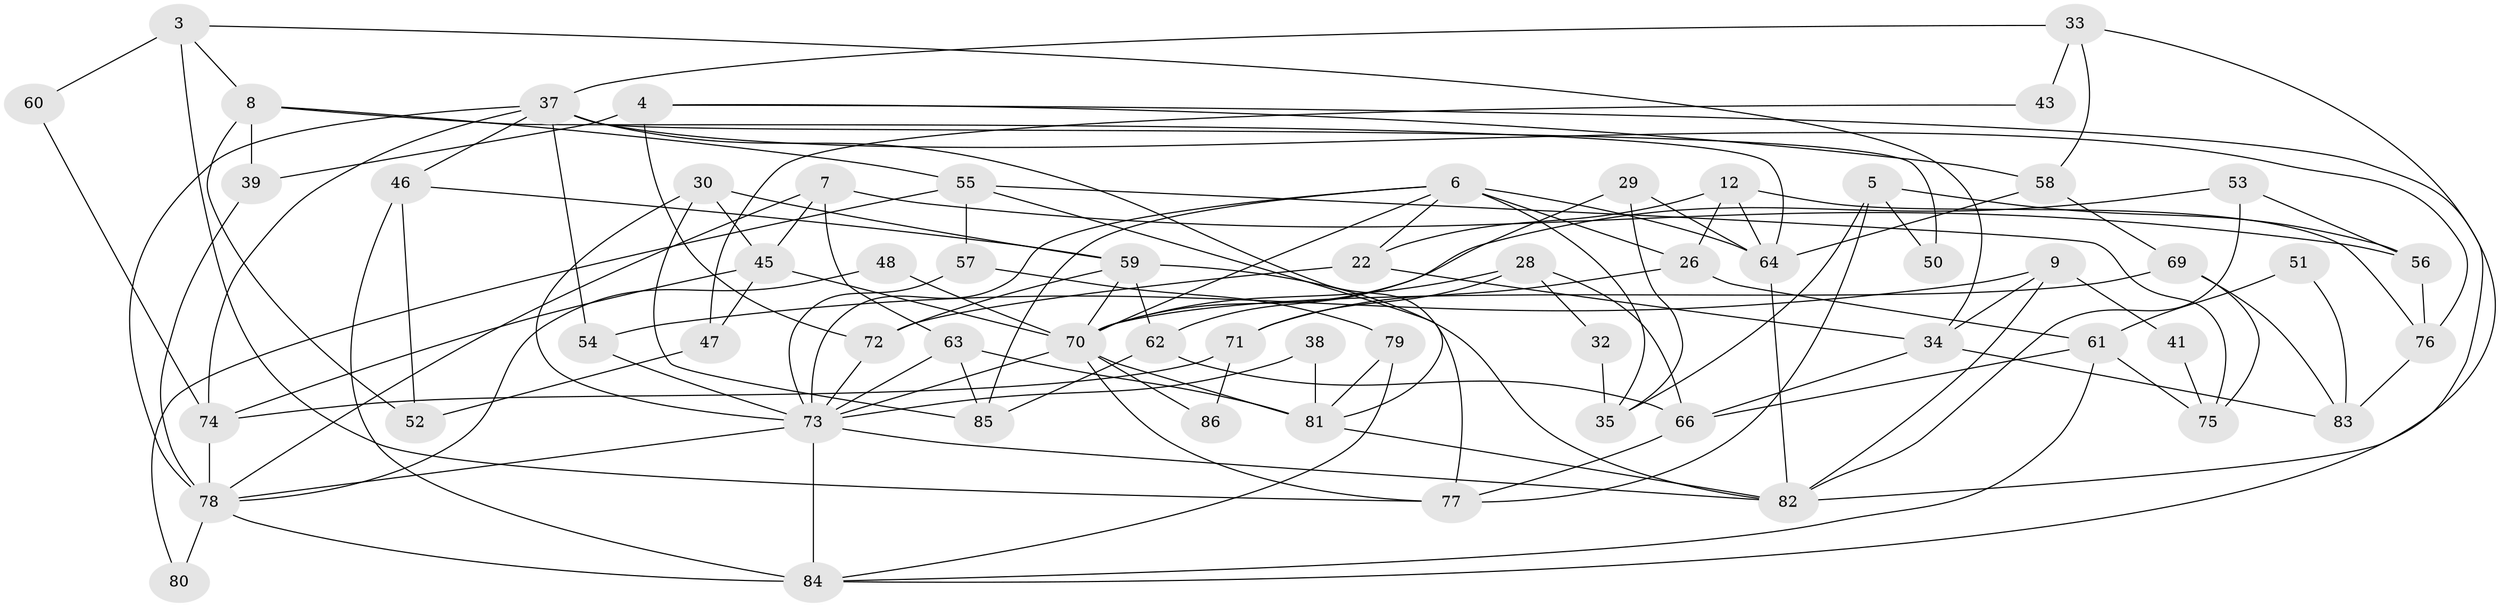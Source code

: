 // original degree distribution, {4: 0.36046511627906974, 5: 0.18604651162790697, 8: 0.03488372093023256, 3: 0.1744186046511628, 6: 0.06976744186046512, 2: 0.16279069767441862, 7: 0.011627906976744186}
// Generated by graph-tools (version 1.1) at 2025/52/03/04/25 21:52:29]
// undirected, 60 vertices, 128 edges
graph export_dot {
graph [start="1"]
  node [color=gray90,style=filled];
  3;
  4;
  5;
  6;
  7;
  8;
  9;
  12;
  22 [super="+20"];
  26;
  28;
  29;
  30;
  32;
  33;
  34 [super="+13"];
  35;
  37 [super="+14"];
  38;
  39 [super="+1"];
  41;
  43;
  45;
  46;
  47;
  48;
  50;
  51;
  52;
  53;
  54 [super="+23"];
  55;
  56;
  57;
  58 [super="+11"];
  59 [super="+16+15"];
  60;
  61;
  62;
  63;
  64 [super="+24+44"];
  66 [super="+17"];
  69;
  70 [super="+31"];
  71;
  72;
  73 [super="+42+67"];
  74;
  75;
  76;
  77 [super="+21+36"];
  78 [super="+65"];
  79;
  80;
  81;
  82 [super="+68"];
  83;
  84 [super="+27"];
  85;
  86;
  3 -- 77;
  3 -- 34;
  3 -- 8;
  3 -- 60;
  4 -- 58;
  4 -- 72;
  4 -- 39 [weight=2];
  4 -- 84;
  5 -- 35;
  5 -- 50;
  5 -- 56;
  5 -- 77;
  6 -- 85;
  6 -- 22;
  6 -- 26;
  6 -- 35;
  6 -- 70;
  6 -- 73;
  6 -- 64 [weight=2];
  7 -- 56;
  7 -- 63;
  7 -- 45;
  7 -- 78;
  8 -- 52;
  8 -- 55;
  8 -- 39;
  8 -- 64;
  9 -- 54;
  9 -- 34;
  9 -- 41;
  9 -- 82;
  12 -- 22;
  12 -- 26;
  12 -- 76;
  12 -- 64 [weight=3];
  22 -- 34 [weight=2];
  22 -- 72;
  26 -- 61;
  26 -- 71;
  28 -- 71;
  28 -- 32;
  28 -- 70;
  28 -- 66;
  29 -- 62;
  29 -- 35;
  29 -- 64;
  30 -- 45;
  30 -- 85;
  30 -- 73;
  30 -- 59;
  32 -- 35;
  33 -- 58;
  33 -- 43;
  33 -- 82;
  33 -- 37;
  34 -- 83;
  34 -- 66;
  37 -- 76;
  37 -- 46;
  37 -- 74;
  37 -- 50;
  37 -- 54 [weight=2];
  37 -- 77 [weight=2];
  37 -- 78;
  38 -- 73;
  38 -- 81;
  39 -- 78 [weight=2];
  41 -- 75;
  43 -- 47;
  45 -- 74;
  45 -- 47;
  45 -- 70;
  46 -- 84 [weight=2];
  46 -- 52;
  46 -- 59;
  47 -- 52;
  48 -- 70;
  48 -- 78;
  51 -- 61;
  51 -- 83;
  53 -- 56;
  53 -- 70;
  53 -- 82;
  54 -- 73 [weight=2];
  55 -- 81;
  55 -- 57;
  55 -- 75;
  55 -- 80;
  56 -- 76;
  57 -- 79;
  57 -- 73;
  58 -- 69;
  58 -- 64 [weight=2];
  59 -- 70;
  59 -- 62;
  59 -- 82;
  59 -- 72;
  60 -- 74;
  61 -- 84;
  61 -- 66;
  61 -- 75;
  62 -- 85;
  62 -- 66;
  63 -- 81;
  63 -- 85;
  63 -- 73;
  64 -- 82 [weight=2];
  66 -- 77;
  69 -- 75;
  69 -- 83;
  69 -- 70;
  70 -- 77 [weight=3];
  70 -- 73 [weight=2];
  70 -- 81 [weight=2];
  70 -- 86;
  71 -- 74;
  71 -- 86;
  72 -- 73;
  73 -- 82;
  73 -- 78 [weight=2];
  73 -- 84;
  74 -- 78;
  76 -- 83;
  78 -- 80;
  78 -- 84;
  79 -- 81;
  79 -- 84;
  81 -- 82;
}

